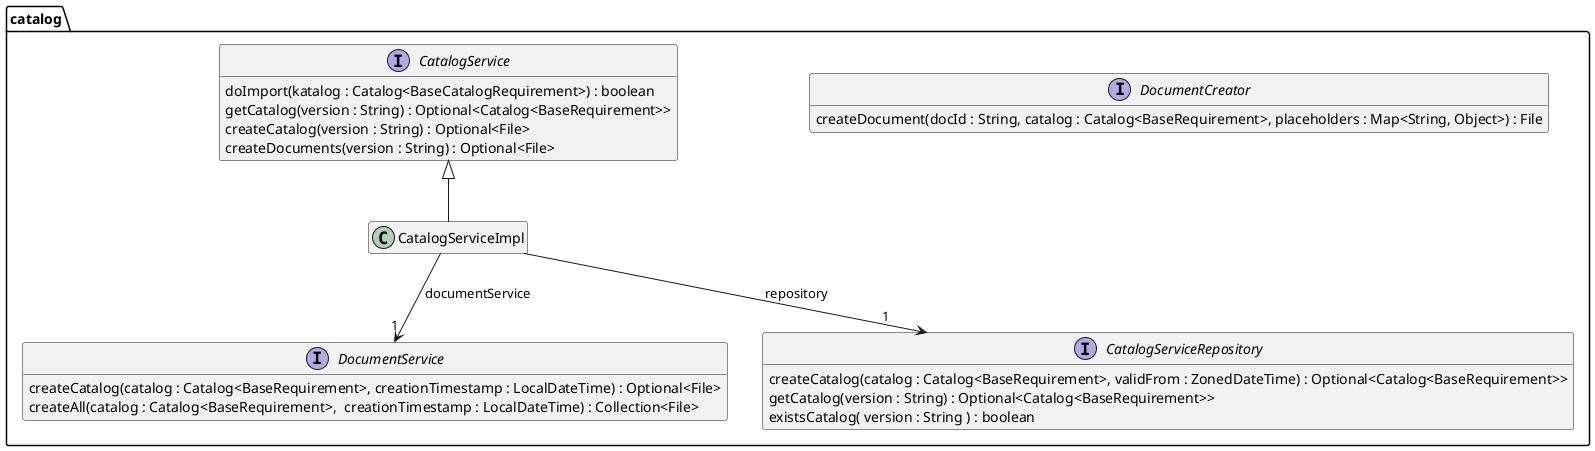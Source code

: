 @startuml Ebene3.png
hide empty members

package catalog {

    interface DocumentCreator {
        createDocument(docId : String, catalog : Catalog<BaseRequirement>, placeholders : Map<String, Object>) : File
    }

    interface DocumentService {
        createCatalog(catalog : Catalog<BaseRequirement>, creationTimestamp : LocalDateTime) : Optional<File>
        createAll(catalog : Catalog<BaseRequirement>,  creationTimestamp : LocalDateTime) : Collection<File>
    }

    interface CatalogService {
        doImport(katalog : Catalog<BaseCatalogRequirement>) : boolean
        getCatalog(version : String) : Optional<Catalog<BaseRequirement>>
        createCatalog(version : String) : Optional<File>
        createDocuments(version : String) : Optional<File>
    }

    interface CatalogServiceRepository {
        createCatalog(catalog : Catalog<BaseRequirement>, validFrom : ZonedDateTime) : Optional<Catalog<BaseRequirement>>
        getCatalog(version : String) : Optional<Catalog<BaseRequirement>>
        existsCatalog( version : String ) : boolean
    }

    class CatalogServiceImpl {
    }
    CatalogService <|-- CatalogServiceImpl
    CatalogServiceImpl --> "1" CatalogServiceRepository : repository
    CatalogServiceImpl --> "1" DocumentService : documentService

}
@enduml